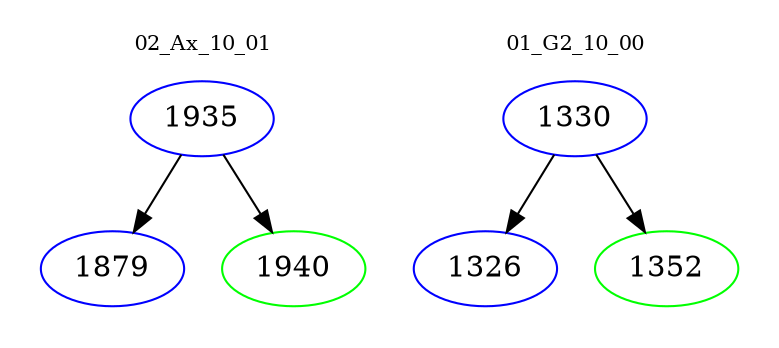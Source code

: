 digraph{
subgraph cluster_0 {
color = white
label = "02_Ax_10_01";
fontsize=10;
T0_1935 [label="1935", color="blue"]
T0_1935 -> T0_1879 [color="black"]
T0_1879 [label="1879", color="blue"]
T0_1935 -> T0_1940 [color="black"]
T0_1940 [label="1940", color="green"]
}
subgraph cluster_1 {
color = white
label = "01_G2_10_00";
fontsize=10;
T1_1330 [label="1330", color="blue"]
T1_1330 -> T1_1326 [color="black"]
T1_1326 [label="1326", color="blue"]
T1_1330 -> T1_1352 [color="black"]
T1_1352 [label="1352", color="green"]
}
}
